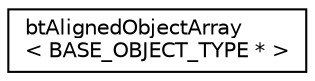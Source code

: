 digraph "Graphical Class Hierarchy"
{
  edge [fontname="Helvetica",fontsize="10",labelfontname="Helvetica",labelfontsize="10"];
  node [fontname="Helvetica",fontsize="10",shape=record];
  rankdir="LR";
  Node1 [label="btAlignedObjectArray\l\< BASE_OBJECT_TYPE * \>",height=0.2,width=0.4,color="black", fillcolor="white", style="filled",URL="$classbt_aligned_object_array.html"];
}
